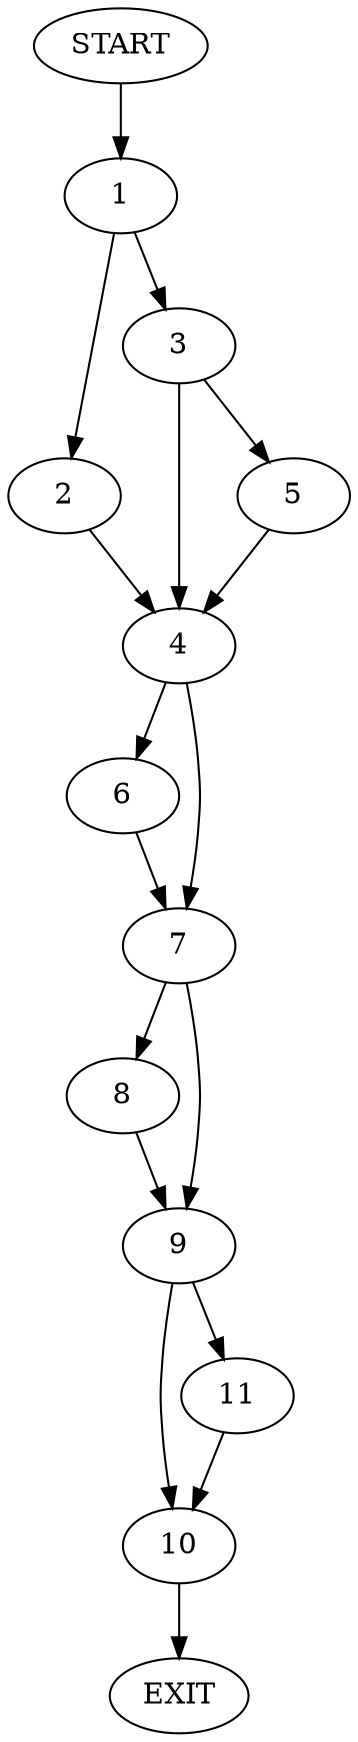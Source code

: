 digraph {
0 [label="START"]
12 [label="EXIT"]
0 -> 1
1 -> 2
1 -> 3
2 -> 4
3 -> 4
3 -> 5
4 -> 6
4 -> 7
5 -> 4
6 -> 7
7 -> 8
7 -> 9
9 -> 10
9 -> 11
8 -> 9
10 -> 12
11 -> 10
}
